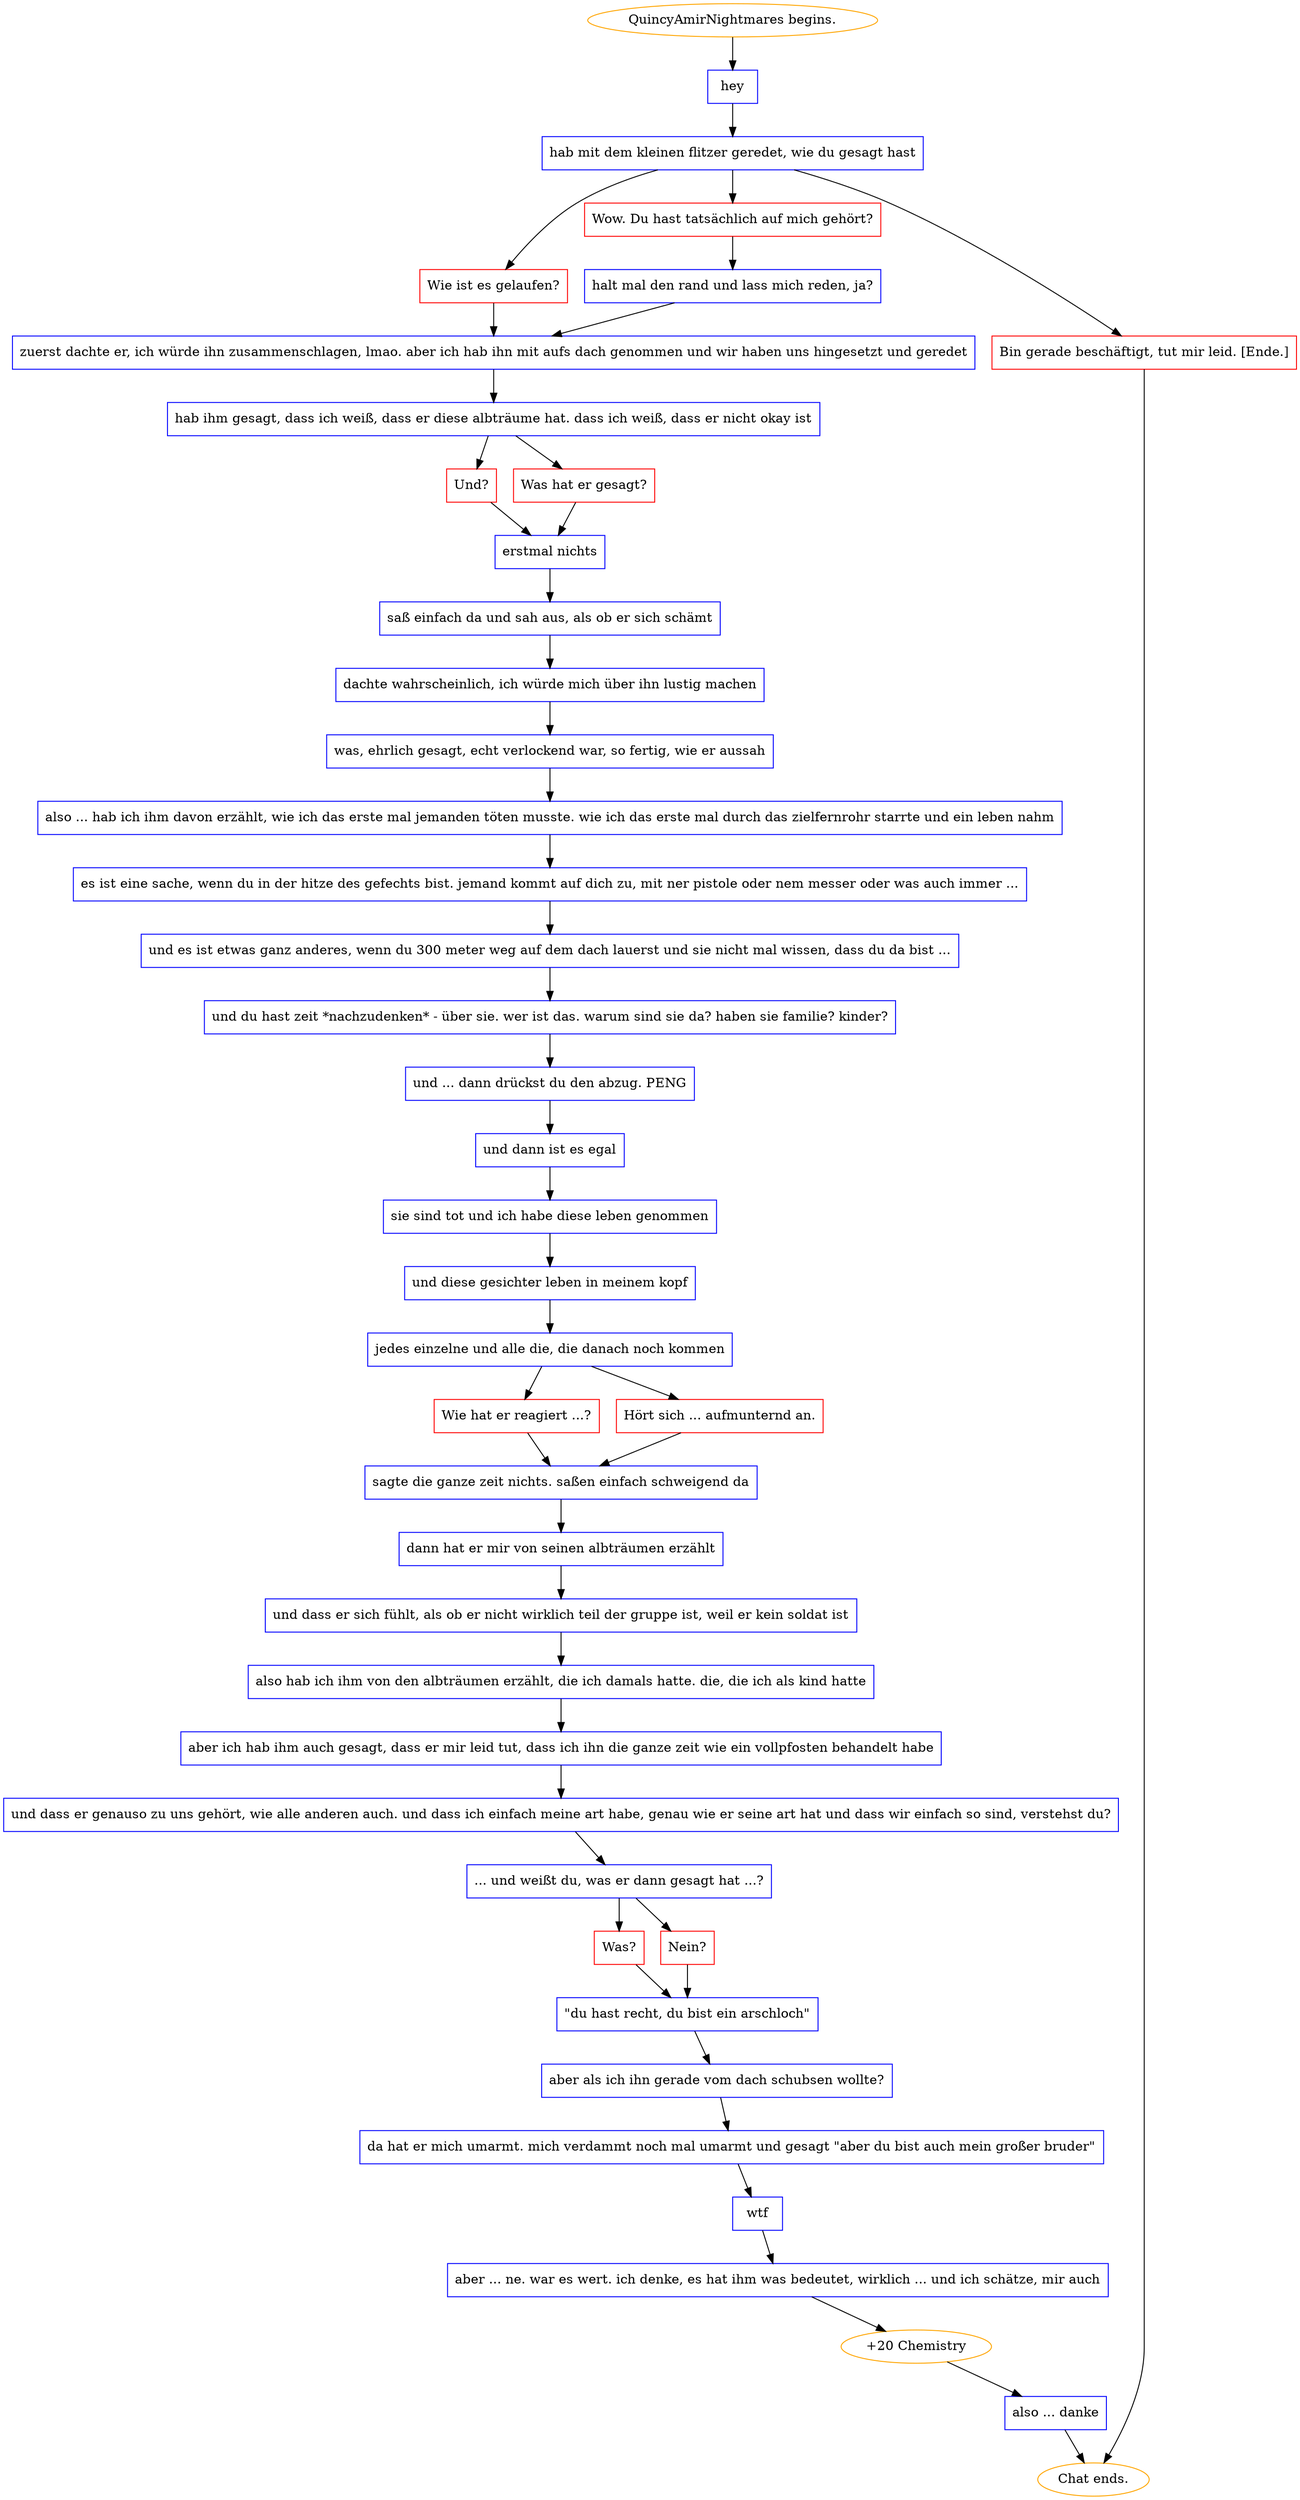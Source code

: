 digraph {
	"QuincyAmirNightmares begins." [color=orange];
		"QuincyAmirNightmares begins." -> j2455564046;
	j2455564046 [label="hey",shape=box,color=blue];
		j2455564046 -> j3729191390;
	j3729191390 [label="hab mit dem kleinen flitzer geredet, wie du gesagt hast",shape=box,color=blue];
		j3729191390 -> j3013417037;
		j3729191390 -> j2608344494;
		j3729191390 -> j447624659;
	j3013417037 [label="Wie ist es gelaufen?",shape=box,color=red];
		j3013417037 -> j2589342598;
	j2608344494 [label="Wow. Du hast tatsächlich auf mich gehört?",shape=box,color=red];
		j2608344494 -> j836034046;
	j447624659 [label="Bin gerade beschäftigt, tut mir leid. [Ende.]",shape=box,color=red];
		j447624659 -> "Chat ends.";
	j2589342598 [label="zuerst dachte er, ich würde ihn zusammenschlagen, lmao. aber ich hab ihn mit aufs dach genommen und wir haben uns hingesetzt und geredet",shape=box,color=blue];
		j2589342598 -> j4145792428;
	j836034046 [label="halt mal den rand und lass mich reden, ja?",shape=box,color=blue];
		j836034046 -> j2589342598;
	"Chat ends." [color=orange];
	j4145792428 [label="hab ihm gesagt, dass ich weiß, dass er diese albträume hat. dass ich weiß, dass er nicht okay ist",shape=box,color=blue];
		j4145792428 -> j1342469622;
		j4145792428 -> j2212116311;
	j1342469622 [label="Und?",shape=box,color=red];
		j1342469622 -> j1787245116;
	j2212116311 [label="Was hat er gesagt?",shape=box,color=red];
		j2212116311 -> j1787245116;
	j1787245116 [label="erstmal nichts",shape=box,color=blue];
		j1787245116 -> j2056630597;
	j2056630597 [label="saß einfach da und sah aus, als ob er sich schämt",shape=box,color=blue];
		j2056630597 -> j1578984230;
	j1578984230 [label="dachte wahrscheinlich, ich würde mich über ihn lustig machen",shape=box,color=blue];
		j1578984230 -> j2333356075;
	j2333356075 [label="was, ehrlich gesagt, echt verlockend war, so fertig, wie er aussah",shape=box,color=blue];
		j2333356075 -> j817273586;
	j817273586 [label="also ... hab ich ihm davon erzählt, wie ich das erste mal jemanden töten musste. wie ich das erste mal durch das zielfernrohr starrte und ein leben nahm",shape=box,color=blue];
		j817273586 -> j1649259005;
	j1649259005 [label="es ist eine sache, wenn du in der hitze des gefechts bist. jemand kommt auf dich zu, mit ner pistole oder nem messer oder was auch immer ...",shape=box,color=blue];
		j1649259005 -> j1960910333;
	j1960910333 [label="und es ist etwas ganz anderes, wenn du 300 meter weg auf dem dach lauerst und sie nicht mal wissen, dass du da bist ...",shape=box,color=blue];
		j1960910333 -> j1726068327;
	j1726068327 [label="und du hast zeit *nachzudenken* - über sie. wer ist das. warum sind sie da? haben sie familie? kinder?",shape=box,color=blue];
		j1726068327 -> j4001576950;
	j4001576950 [label="und ... dann drückst du den abzug. PENG",shape=box,color=blue];
		j4001576950 -> j2569469016;
	j2569469016 [label="und dann ist es egal",shape=box,color=blue];
		j2569469016 -> j3478504410;
	j3478504410 [label="sie sind tot und ich habe diese leben genommen",shape=box,color=blue];
		j3478504410 -> j3746904801;
	j3746904801 [label="und diese gesichter leben in meinem kopf",shape=box,color=blue];
		j3746904801 -> j794867287;
	j794867287 [label="jedes einzelne und alle die, die danach noch kommen",shape=box,color=blue];
		j794867287 -> j468279204;
		j794867287 -> j2968639120;
	j468279204 [label="Wie hat er reagiert ...?",shape=box,color=red];
		j468279204 -> j2398730993;
	j2968639120 [label="Hört sich ... aufmunternd an.",shape=box,color=red];
		j2968639120 -> j2398730993;
	j2398730993 [label="sagte die ganze zeit nichts. saßen einfach schweigend da",shape=box,color=blue];
		j2398730993 -> j2465564236;
	j2465564236 [label="dann hat er mir von seinen albträumen erzählt",shape=box,color=blue];
		j2465564236 -> j3769905958;
	j3769905958 [label="und dass er sich fühlt, als ob er nicht wirklich teil der gruppe ist, weil er kein soldat ist",shape=box,color=blue];
		j3769905958 -> j3097441551;
	j3097441551 [label="also hab ich ihm von den albträumen erzählt, die ich damals hatte. die, die ich als kind hatte",shape=box,color=blue];
		j3097441551 -> j3957432966;
	j3957432966 [label="aber ich hab ihm auch gesagt, dass er mir leid tut, dass ich ihn die ganze zeit wie ein vollpfosten behandelt habe",shape=box,color=blue];
		j3957432966 -> j3273862685;
	j3273862685 [label="und dass er genauso zu uns gehört, wie alle anderen auch. und dass ich einfach meine art habe, genau wie er seine art hat und dass wir einfach so sind, verstehst du?",shape=box,color=blue];
		j3273862685 -> j3427333964;
	j3427333964 [label="... und weißt du, was er dann gesagt hat ...?",shape=box,color=blue];
		j3427333964 -> j3328864891;
		j3427333964 -> j3596009971;
	j3328864891 [label="Was?",shape=box,color=red];
		j3328864891 -> j3230111085;
	j3596009971 [label="Nein?",shape=box,color=red];
		j3596009971 -> j3230111085;
	j3230111085 [label="\"du hast recht, du bist ein arschloch\"",shape=box,color=blue];
		j3230111085 -> j2456395157;
	j2456395157 [label="aber als ich ihn gerade vom dach schubsen wollte?",shape=box,color=blue];
		j2456395157 -> j2115396084;
	j2115396084 [label="da hat er mich umarmt. mich verdammt noch mal umarmt und gesagt \"aber du bist auch mein großer bruder\"",shape=box,color=blue];
		j2115396084 -> j1241550994;
	j1241550994 [label="wtf",shape=box,color=blue];
		j1241550994 -> j1721056746;
	j1721056746 [label="aber ... ne. war es wert. ich denke, es hat ihm was bedeutet, wirklich ... und ich schätze, mir auch",shape=box,color=blue];
		j1721056746 -> j2357232313;
	j2357232313 [label="+20 Chemistry",color=orange];
		j2357232313 -> j3658385688;
	j3658385688 [label="also ... danke",shape=box,color=blue];
		j3658385688 -> "Chat ends.";
}
